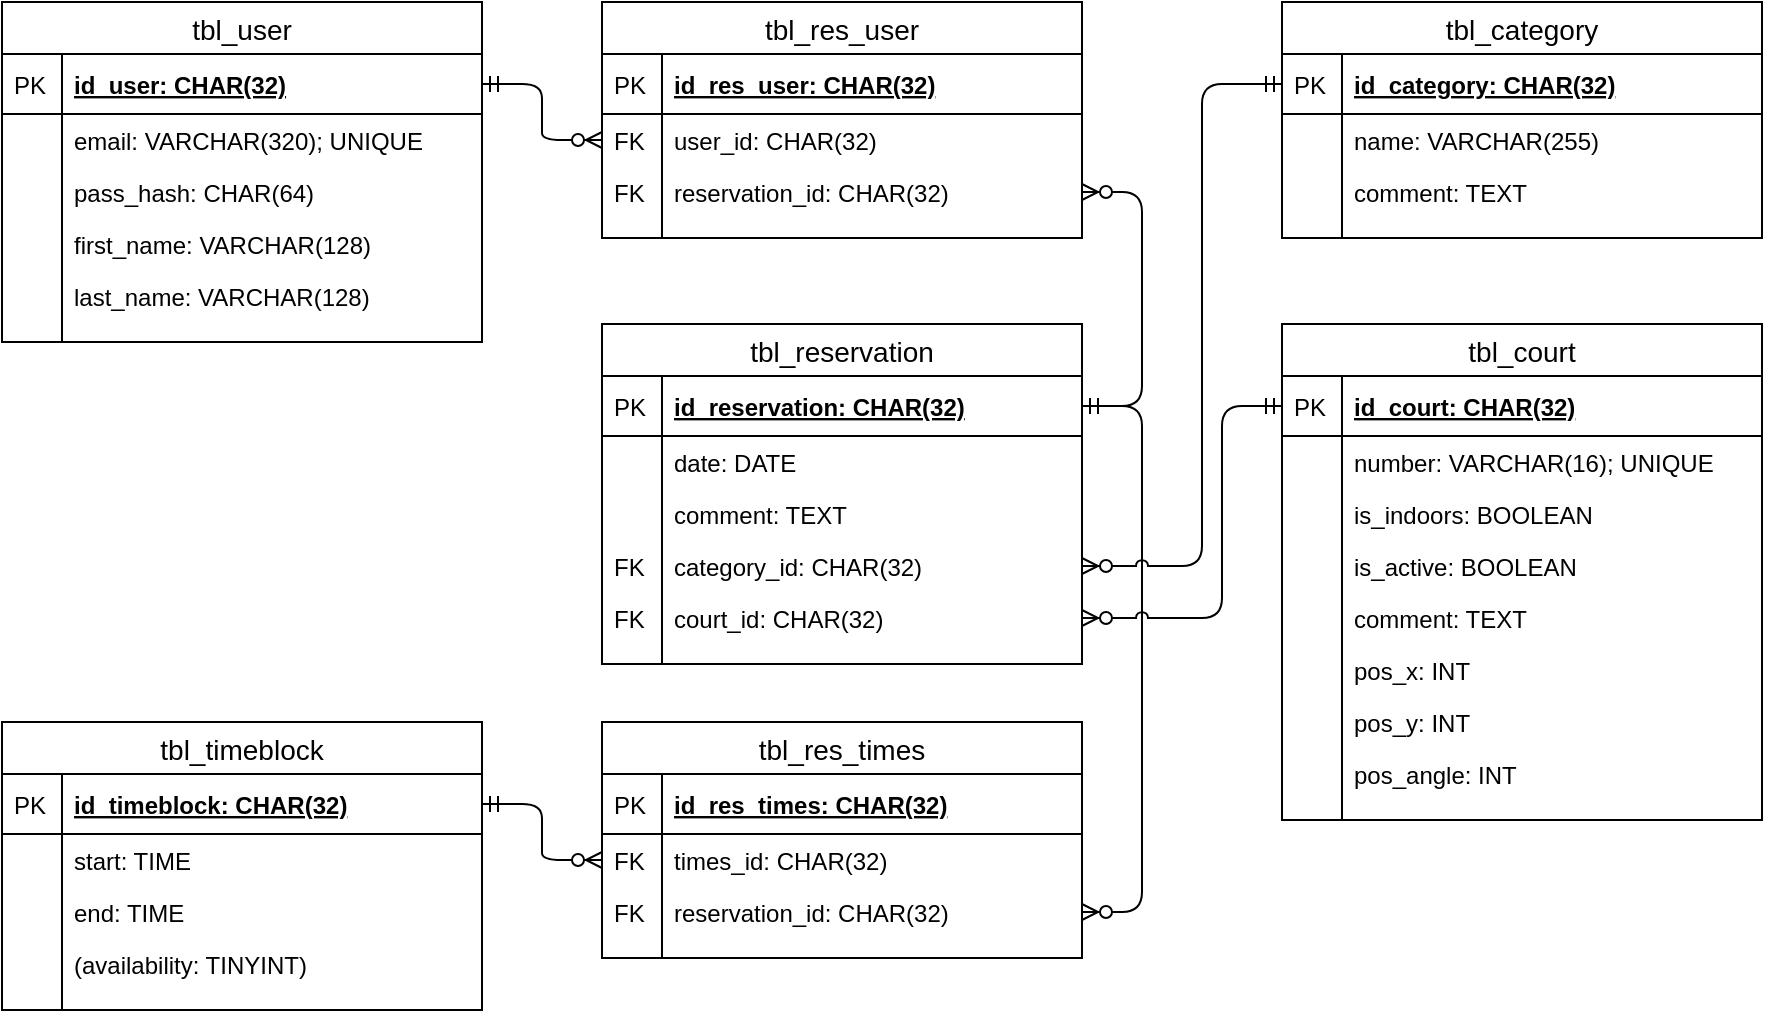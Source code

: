 <mxfile version="13.2.2" type="device"><diagram id="vYEyHIJATiUIeWNSYa6M" name="Page-1"><mxGraphModel dx="982" dy="563" grid="1" gridSize="10" guides="1" tooltips="1" connect="1" arrows="1" fold="1" page="1" pageScale="1" pageWidth="827" pageHeight="1169" math="0" shadow="0"><root><mxCell id="0"/><mxCell id="1" parent="0"/><mxCell id="fgQhFH9zRpJpsOH84eM2-1" value="tbl_user" style="swimlane;fontStyle=0;childLayout=stackLayout;horizontal=1;startSize=26;horizontalStack=0;resizeParent=1;resizeParentMax=0;resizeLast=0;collapsible=1;marginBottom=0;align=center;fontSize=14;" parent="1" vertex="1"><mxGeometry x="40" y="40" width="240" height="170" as="geometry"/></mxCell><mxCell id="fgQhFH9zRpJpsOH84eM2-2" value="id_user: CHAR(32)" style="shape=partialRectangle;top=0;left=0;right=0;bottom=1;align=left;verticalAlign=middle;fillColor=none;spacingLeft=34;spacingRight=4;overflow=hidden;rotatable=0;points=[[0,0.5],[1,0.5]];portConstraint=eastwest;dropTarget=0;fontStyle=5;fontSize=12;" parent="fgQhFH9zRpJpsOH84eM2-1" vertex="1"><mxGeometry y="26" width="240" height="30" as="geometry"/></mxCell><mxCell id="fgQhFH9zRpJpsOH84eM2-3" value="PK" style="shape=partialRectangle;top=0;left=0;bottom=0;fillColor=none;align=left;verticalAlign=middle;spacingLeft=4;spacingRight=4;overflow=hidden;rotatable=0;points=[];portConstraint=eastwest;part=1;fontSize=12;" parent="fgQhFH9zRpJpsOH84eM2-2" vertex="1" connectable="0"><mxGeometry width="30" height="30" as="geometry"/></mxCell><mxCell id="fgQhFH9zRpJpsOH84eM2-4" value="email: VARCHAR(320); UNIQUE" style="shape=partialRectangle;top=0;left=0;right=0;bottom=0;align=left;verticalAlign=top;fillColor=none;spacingLeft=34;spacingRight=4;overflow=hidden;rotatable=0;points=[[0,0.5],[1,0.5]];portConstraint=eastwest;dropTarget=0;fontSize=12;" parent="fgQhFH9zRpJpsOH84eM2-1" vertex="1"><mxGeometry y="56" width="240" height="26" as="geometry"/></mxCell><mxCell id="fgQhFH9zRpJpsOH84eM2-5" value="" style="shape=partialRectangle;top=0;left=0;bottom=0;fillColor=none;align=left;verticalAlign=top;spacingLeft=4;spacingRight=4;overflow=hidden;rotatable=0;points=[];portConstraint=eastwest;part=1;fontSize=12;" parent="fgQhFH9zRpJpsOH84eM2-4" vertex="1" connectable="0"><mxGeometry width="30" height="26" as="geometry"/></mxCell><mxCell id="fgQhFH9zRpJpsOH84eM2-12" value="pass_hash: CHAR(64)" style="shape=partialRectangle;top=0;left=0;right=0;bottom=0;align=left;verticalAlign=top;fillColor=none;spacingLeft=34;spacingRight=4;overflow=hidden;rotatable=0;points=[[0,0.5],[1,0.5]];portConstraint=eastwest;dropTarget=0;fontSize=12;" parent="fgQhFH9zRpJpsOH84eM2-1" vertex="1"><mxGeometry y="82" width="240" height="26" as="geometry"/></mxCell><mxCell id="fgQhFH9zRpJpsOH84eM2-13" value="" style="shape=partialRectangle;top=0;left=0;bottom=0;fillColor=none;align=left;verticalAlign=top;spacingLeft=4;spacingRight=4;overflow=hidden;rotatable=0;points=[];portConstraint=eastwest;part=1;fontSize=12;" parent="fgQhFH9zRpJpsOH84eM2-12" vertex="1" connectable="0"><mxGeometry width="30" height="26" as="geometry"/></mxCell><mxCell id="fgQhFH9zRpJpsOH84eM2-6" value="first_name: VARCHAR(128)" style="shape=partialRectangle;top=0;left=0;right=0;bottom=0;align=left;verticalAlign=top;fillColor=none;spacingLeft=34;spacingRight=4;overflow=hidden;rotatable=0;points=[[0,0.5],[1,0.5]];portConstraint=eastwest;dropTarget=0;fontSize=12;" parent="fgQhFH9zRpJpsOH84eM2-1" vertex="1"><mxGeometry y="108" width="240" height="26" as="geometry"/></mxCell><mxCell id="fgQhFH9zRpJpsOH84eM2-7" value="" style="shape=partialRectangle;top=0;left=0;bottom=0;fillColor=none;align=left;verticalAlign=top;spacingLeft=4;spacingRight=4;overflow=hidden;rotatable=0;points=[];portConstraint=eastwest;part=1;fontSize=12;" parent="fgQhFH9zRpJpsOH84eM2-6" vertex="1" connectable="0"><mxGeometry width="30" height="26" as="geometry"/></mxCell><mxCell id="fgQhFH9zRpJpsOH84eM2-8" value="last_name: VARCHAR(128)" style="shape=partialRectangle;top=0;left=0;right=0;bottom=0;align=left;verticalAlign=top;fillColor=none;spacingLeft=34;spacingRight=4;overflow=hidden;rotatable=0;points=[[0,0.5],[1,0.5]];portConstraint=eastwest;dropTarget=0;fontSize=12;" parent="fgQhFH9zRpJpsOH84eM2-1" vertex="1"><mxGeometry y="134" width="240" height="26" as="geometry"/></mxCell><mxCell id="fgQhFH9zRpJpsOH84eM2-9" value="" style="shape=partialRectangle;top=0;left=0;bottom=0;fillColor=none;align=left;verticalAlign=top;spacingLeft=4;spacingRight=4;overflow=hidden;rotatable=0;points=[];portConstraint=eastwest;part=1;fontSize=12;" parent="fgQhFH9zRpJpsOH84eM2-8" vertex="1" connectable="0"><mxGeometry width="30" height="26" as="geometry"/></mxCell><mxCell id="fgQhFH9zRpJpsOH84eM2-10" value="" style="shape=partialRectangle;top=0;left=0;right=0;bottom=0;align=left;verticalAlign=top;fillColor=none;spacingLeft=34;spacingRight=4;overflow=hidden;rotatable=0;points=[[0,0.5],[1,0.5]];portConstraint=eastwest;dropTarget=0;fontSize=12;" parent="fgQhFH9zRpJpsOH84eM2-1" vertex="1"><mxGeometry y="160" width="240" height="10" as="geometry"/></mxCell><mxCell id="fgQhFH9zRpJpsOH84eM2-11" value="" style="shape=partialRectangle;top=0;left=0;bottom=0;fillColor=none;align=left;verticalAlign=top;spacingLeft=4;spacingRight=4;overflow=hidden;rotatable=0;points=[];portConstraint=eastwest;part=1;fontSize=12;" parent="fgQhFH9zRpJpsOH84eM2-10" vertex="1" connectable="0"><mxGeometry width="30" height="10" as="geometry"/></mxCell><mxCell id="fgQhFH9zRpJpsOH84eM2-14" value="tbl_court" style="swimlane;fontStyle=0;childLayout=stackLayout;horizontal=1;startSize=26;horizontalStack=0;resizeParent=1;resizeParentMax=0;resizeLast=0;collapsible=1;marginBottom=0;align=center;fontSize=14;" parent="1" vertex="1"><mxGeometry x="680" y="201" width="240" height="248" as="geometry"/></mxCell><mxCell id="fgQhFH9zRpJpsOH84eM2-15" value="id_court: CHAR(32)" style="shape=partialRectangle;top=0;left=0;right=0;bottom=1;align=left;verticalAlign=middle;fillColor=none;spacingLeft=34;spacingRight=4;overflow=hidden;rotatable=0;points=[[0,0.5],[1,0.5]];portConstraint=eastwest;dropTarget=0;fontStyle=5;fontSize=12;" parent="fgQhFH9zRpJpsOH84eM2-14" vertex="1"><mxGeometry y="26" width="240" height="30" as="geometry"/></mxCell><mxCell id="fgQhFH9zRpJpsOH84eM2-16" value="PK" style="shape=partialRectangle;top=0;left=0;bottom=0;fillColor=none;align=left;verticalAlign=middle;spacingLeft=4;spacingRight=4;overflow=hidden;rotatable=0;points=[];portConstraint=eastwest;part=1;fontSize=12;" parent="fgQhFH9zRpJpsOH84eM2-15" vertex="1" connectable="0"><mxGeometry width="30" height="30" as="geometry"/></mxCell><mxCell id="fgQhFH9zRpJpsOH84eM2-17" value="number: VARCHAR(16); UNIQUE" style="shape=partialRectangle;top=0;left=0;right=0;bottom=0;align=left;verticalAlign=top;fillColor=none;spacingLeft=34;spacingRight=4;overflow=hidden;rotatable=0;points=[[0,0.5],[1,0.5]];portConstraint=eastwest;dropTarget=0;fontSize=12;" parent="fgQhFH9zRpJpsOH84eM2-14" vertex="1"><mxGeometry y="56" width="240" height="26" as="geometry"/></mxCell><mxCell id="fgQhFH9zRpJpsOH84eM2-18" value="" style="shape=partialRectangle;top=0;left=0;bottom=0;fillColor=none;align=left;verticalAlign=top;spacingLeft=4;spacingRight=4;overflow=hidden;rotatable=0;points=[];portConstraint=eastwest;part=1;fontSize=12;" parent="fgQhFH9zRpJpsOH84eM2-17" vertex="1" connectable="0"><mxGeometry width="30" height="26" as="geometry"/></mxCell><mxCell id="fgQhFH9zRpJpsOH84eM2-21" value="is_indoors: BOOLEAN" style="shape=partialRectangle;top=0;left=0;right=0;bottom=0;align=left;verticalAlign=top;fillColor=none;spacingLeft=34;spacingRight=4;overflow=hidden;rotatable=0;points=[[0,0.5],[1,0.5]];portConstraint=eastwest;dropTarget=0;fontSize=12;" parent="fgQhFH9zRpJpsOH84eM2-14" vertex="1"><mxGeometry y="82" width="240" height="26" as="geometry"/></mxCell><mxCell id="fgQhFH9zRpJpsOH84eM2-22" value="" style="shape=partialRectangle;top=0;left=0;bottom=0;fillColor=none;align=left;verticalAlign=top;spacingLeft=4;spacingRight=4;overflow=hidden;rotatable=0;points=[];portConstraint=eastwest;part=1;fontSize=12;" parent="fgQhFH9zRpJpsOH84eM2-21" vertex="1" connectable="0"><mxGeometry width="30" height="26" as="geometry"/></mxCell><mxCell id="fgQhFH9zRpJpsOH84eM2-23" value="is_active: BOOLEAN" style="shape=partialRectangle;top=0;left=0;right=0;bottom=0;align=left;verticalAlign=top;fillColor=none;spacingLeft=34;spacingRight=4;overflow=hidden;rotatable=0;points=[[0,0.5],[1,0.5]];portConstraint=eastwest;dropTarget=0;fontSize=12;" parent="fgQhFH9zRpJpsOH84eM2-14" vertex="1"><mxGeometry y="108" width="240" height="26" as="geometry"/></mxCell><mxCell id="fgQhFH9zRpJpsOH84eM2-24" value="" style="shape=partialRectangle;top=0;left=0;bottom=0;fillColor=none;align=left;verticalAlign=top;spacingLeft=4;spacingRight=4;overflow=hidden;rotatable=0;points=[];portConstraint=eastwest;part=1;fontSize=12;" parent="fgQhFH9zRpJpsOH84eM2-23" vertex="1" connectable="0"><mxGeometry width="30" height="26" as="geometry"/></mxCell><mxCell id="fgQhFH9zRpJpsOH84eM2-19" value="comment: TEXT" style="shape=partialRectangle;top=0;left=0;right=0;bottom=0;align=left;verticalAlign=top;fillColor=none;spacingLeft=34;spacingRight=4;overflow=hidden;rotatable=0;points=[[0,0.5],[1,0.5]];portConstraint=eastwest;dropTarget=0;fontSize=12;" parent="fgQhFH9zRpJpsOH84eM2-14" vertex="1"><mxGeometry y="134" width="240" height="26" as="geometry"/></mxCell><mxCell id="fgQhFH9zRpJpsOH84eM2-20" value="" style="shape=partialRectangle;top=0;left=0;bottom=0;fillColor=none;align=left;verticalAlign=top;spacingLeft=4;spacingRight=4;overflow=hidden;rotatable=0;points=[];portConstraint=eastwest;part=1;fontSize=12;" parent="fgQhFH9zRpJpsOH84eM2-19" vertex="1" connectable="0"><mxGeometry width="30" height="26" as="geometry"/></mxCell><mxCell id="fgQhFH9zRpJpsOH84eM2-27" value="pos_x: INT" style="shape=partialRectangle;top=0;left=0;right=0;bottom=0;align=left;verticalAlign=top;fillColor=none;spacingLeft=34;spacingRight=4;overflow=hidden;rotatable=0;points=[[0,0.5],[1,0.5]];portConstraint=eastwest;dropTarget=0;fontSize=12;" parent="fgQhFH9zRpJpsOH84eM2-14" vertex="1"><mxGeometry y="160" width="240" height="26" as="geometry"/></mxCell><mxCell id="fgQhFH9zRpJpsOH84eM2-28" value="" style="shape=partialRectangle;top=0;left=0;bottom=0;fillColor=none;align=left;verticalAlign=top;spacingLeft=4;spacingRight=4;overflow=hidden;rotatable=0;points=[];portConstraint=eastwest;part=1;fontSize=12;" parent="fgQhFH9zRpJpsOH84eM2-27" vertex="1" connectable="0"><mxGeometry width="30" height="26" as="geometry"/></mxCell><mxCell id="fgQhFH9zRpJpsOH84eM2-29" value="pos_y: INT" style="shape=partialRectangle;top=0;left=0;right=0;bottom=0;align=left;verticalAlign=top;fillColor=none;spacingLeft=34;spacingRight=4;overflow=hidden;rotatable=0;points=[[0,0.5],[1,0.5]];portConstraint=eastwest;dropTarget=0;fontSize=12;" parent="fgQhFH9zRpJpsOH84eM2-14" vertex="1"><mxGeometry y="186" width="240" height="26" as="geometry"/></mxCell><mxCell id="fgQhFH9zRpJpsOH84eM2-30" value="" style="shape=partialRectangle;top=0;left=0;bottom=0;fillColor=none;align=left;verticalAlign=top;spacingLeft=4;spacingRight=4;overflow=hidden;rotatable=0;points=[];portConstraint=eastwest;part=1;fontSize=12;" parent="fgQhFH9zRpJpsOH84eM2-29" vertex="1" connectable="0"><mxGeometry width="30" height="26" as="geometry"/></mxCell><mxCell id="fgQhFH9zRpJpsOH84eM2-31" value="pos_angle: INT" style="shape=partialRectangle;top=0;left=0;right=0;bottom=0;align=left;verticalAlign=top;fillColor=none;spacingLeft=34;spacingRight=4;overflow=hidden;rotatable=0;points=[[0,0.5],[1,0.5]];portConstraint=eastwest;dropTarget=0;fontSize=12;" parent="fgQhFH9zRpJpsOH84eM2-14" vertex="1"><mxGeometry y="212" width="240" height="26" as="geometry"/></mxCell><mxCell id="fgQhFH9zRpJpsOH84eM2-32" value="" style="shape=partialRectangle;top=0;left=0;bottom=0;fillColor=none;align=left;verticalAlign=top;spacingLeft=4;spacingRight=4;overflow=hidden;rotatable=0;points=[];portConstraint=eastwest;part=1;fontSize=12;" parent="fgQhFH9zRpJpsOH84eM2-31" vertex="1" connectable="0"><mxGeometry width="30" height="26" as="geometry"/></mxCell><mxCell id="fgQhFH9zRpJpsOH84eM2-25" value="" style="shape=partialRectangle;top=0;left=0;right=0;bottom=0;align=left;verticalAlign=top;fillColor=none;spacingLeft=34;spacingRight=4;overflow=hidden;rotatable=0;points=[[0,0.5],[1,0.5]];portConstraint=eastwest;dropTarget=0;fontSize=12;" parent="fgQhFH9zRpJpsOH84eM2-14" vertex="1"><mxGeometry y="238" width="240" height="10" as="geometry"/></mxCell><mxCell id="fgQhFH9zRpJpsOH84eM2-26" value="" style="shape=partialRectangle;top=0;left=0;bottom=0;fillColor=none;align=left;verticalAlign=top;spacingLeft=4;spacingRight=4;overflow=hidden;rotatable=0;points=[];portConstraint=eastwest;part=1;fontSize=12;" parent="fgQhFH9zRpJpsOH84eM2-25" vertex="1" connectable="0"><mxGeometry width="30" height="10" as="geometry"/></mxCell><mxCell id="fgQhFH9zRpJpsOH84eM2-66" value="tbl_category" style="swimlane;fontStyle=0;childLayout=stackLayout;horizontal=1;startSize=26;horizontalStack=0;resizeParent=1;resizeParentMax=0;resizeLast=0;collapsible=1;marginBottom=0;align=center;fontSize=14;" parent="1" vertex="1"><mxGeometry x="680" y="40" width="240" height="118" as="geometry"/></mxCell><mxCell id="fgQhFH9zRpJpsOH84eM2-67" value="id_category: CHAR(32)" style="shape=partialRectangle;top=0;left=0;right=0;bottom=1;align=left;verticalAlign=middle;fillColor=none;spacingLeft=34;spacingRight=4;overflow=hidden;rotatable=0;points=[[0,0.5],[1,0.5]];portConstraint=eastwest;dropTarget=0;fontStyle=5;fontSize=12;" parent="fgQhFH9zRpJpsOH84eM2-66" vertex="1"><mxGeometry y="26" width="240" height="30" as="geometry"/></mxCell><mxCell id="fgQhFH9zRpJpsOH84eM2-68" value="PK" style="shape=partialRectangle;top=0;left=0;bottom=0;fillColor=none;align=left;verticalAlign=middle;spacingLeft=4;spacingRight=4;overflow=hidden;rotatable=0;points=[];portConstraint=eastwest;part=1;fontSize=12;" parent="fgQhFH9zRpJpsOH84eM2-67" vertex="1" connectable="0"><mxGeometry width="30" height="30" as="geometry"/></mxCell><mxCell id="fgQhFH9zRpJpsOH84eM2-69" value="name: VARCHAR(255)" style="shape=partialRectangle;top=0;left=0;right=0;bottom=0;align=left;verticalAlign=top;fillColor=none;spacingLeft=34;spacingRight=4;overflow=hidden;rotatable=0;points=[[0,0.5],[1,0.5]];portConstraint=eastwest;dropTarget=0;fontSize=12;" parent="fgQhFH9zRpJpsOH84eM2-66" vertex="1"><mxGeometry y="56" width="240" height="26" as="geometry"/></mxCell><mxCell id="fgQhFH9zRpJpsOH84eM2-70" value="" style="shape=partialRectangle;top=0;left=0;bottom=0;fillColor=none;align=left;verticalAlign=top;spacingLeft=4;spacingRight=4;overflow=hidden;rotatable=0;points=[];portConstraint=eastwest;part=1;fontSize=12;" parent="fgQhFH9zRpJpsOH84eM2-69" vertex="1" connectable="0"><mxGeometry width="30" height="26" as="geometry"/></mxCell><mxCell id="fgQhFH9zRpJpsOH84eM2-71" value="comment: TEXT" style="shape=partialRectangle;top=0;left=0;right=0;bottom=0;align=left;verticalAlign=top;fillColor=none;spacingLeft=34;spacingRight=4;overflow=hidden;rotatable=0;points=[[0,0.5],[1,0.5]];portConstraint=eastwest;dropTarget=0;fontSize=12;" parent="fgQhFH9zRpJpsOH84eM2-66" vertex="1"><mxGeometry y="82" width="240" height="26" as="geometry"/></mxCell><mxCell id="fgQhFH9zRpJpsOH84eM2-72" value="" style="shape=partialRectangle;top=0;left=0;bottom=0;fillColor=none;align=left;verticalAlign=top;spacingLeft=4;spacingRight=4;overflow=hidden;rotatable=0;points=[];portConstraint=eastwest;part=1;fontSize=12;" parent="fgQhFH9zRpJpsOH84eM2-71" vertex="1" connectable="0"><mxGeometry width="30" height="26" as="geometry"/></mxCell><mxCell id="fgQhFH9zRpJpsOH84eM2-83" value="" style="shape=partialRectangle;top=0;left=0;right=0;bottom=0;align=left;verticalAlign=top;fillColor=none;spacingLeft=34;spacingRight=4;overflow=hidden;rotatable=0;points=[[0,0.5],[1,0.5]];portConstraint=eastwest;dropTarget=0;fontSize=12;" parent="fgQhFH9zRpJpsOH84eM2-66" vertex="1"><mxGeometry y="108" width="240" height="10" as="geometry"/></mxCell><mxCell id="fgQhFH9zRpJpsOH84eM2-84" value="" style="shape=partialRectangle;top=0;left=0;bottom=0;fillColor=none;align=left;verticalAlign=top;spacingLeft=4;spacingRight=4;overflow=hidden;rotatable=0;points=[];portConstraint=eastwest;part=1;fontSize=12;" parent="fgQhFH9zRpJpsOH84eM2-83" vertex="1" connectable="0"><mxGeometry width="30" height="10" as="geometry"/></mxCell><mxCell id="fgQhFH9zRpJpsOH84eM2-105" value="" style="edgeStyle=entityRelationEdgeStyle;fontSize=12;html=1;endArrow=ERzeroToMany;startArrow=ERmandOne;" parent="1" source="fgQhFH9zRpJpsOH84eM2-2" target="fgQhFH9zRpJpsOH84eM2-56" edge="1"><mxGeometry width="100" height="100" relative="1" as="geometry"><mxPoint x="350" y="140" as="sourcePoint"/><mxPoint x="450" y="40" as="targetPoint"/></mxGeometry></mxCell><mxCell id="fgQhFH9zRpJpsOH84eM2-115" value="" style="edgeStyle=entityRelationEdgeStyle;fontSize=12;html=1;endArrow=ERzeroToMany;startArrow=ERmandOne;" parent="1" source="fgQhFH9zRpJpsOH84eM2-86" target="fgQhFH9zRpJpsOH84eM2-109" edge="1"><mxGeometry width="100" height="100" relative="1" as="geometry"><mxPoint x="320" y="585" as="sourcePoint"/><mxPoint x="420" y="485" as="targetPoint"/></mxGeometry></mxCell><mxCell id="fgQhFH9zRpJpsOH84eM2-116" value="" style="edgeStyle=entityRelationEdgeStyle;fontSize=12;html=1;endArrow=ERzeroToMany;startArrow=ERmandOne;" parent="1" source="fgQhFH9zRpJpsOH84eM2-35" target="fgQhFH9zRpJpsOH84eM2-111" edge="1"><mxGeometry width="100" height="100" relative="1" as="geometry"><mxPoint x="290" y="611" as="sourcePoint"/><mxPoint x="290" y="479" as="targetPoint"/></mxGeometry></mxCell><mxCell id="fgQhFH9zRpJpsOH84eM2-117" value="" style="edgeStyle=entityRelationEdgeStyle;fontSize=12;html=1;endArrow=ERzeroToMany;startArrow=ERmandOne;" parent="1" source="fgQhFH9zRpJpsOH84eM2-35" target="fgQhFH9zRpJpsOH84eM2-102" edge="1"><mxGeometry width="100" height="100" relative="1" as="geometry"><mxPoint x="300" y="621" as="sourcePoint"/><mxPoint x="300" y="489" as="targetPoint"/></mxGeometry></mxCell><mxCell id="fgQhFH9zRpJpsOH84eM2-85" value="tbl_timeblock" style="swimlane;fontStyle=0;childLayout=stackLayout;horizontal=1;startSize=26;horizontalStack=0;resizeParent=1;resizeParentMax=0;resizeLast=0;collapsible=1;marginBottom=0;align=center;fontSize=14;" parent="1" vertex="1"><mxGeometry x="40" y="400" width="240" height="144" as="geometry"/></mxCell><mxCell id="fgQhFH9zRpJpsOH84eM2-86" value="id_timeblock: CHAR(32)" style="shape=partialRectangle;top=0;left=0;right=0;bottom=1;align=left;verticalAlign=middle;fillColor=none;spacingLeft=34;spacingRight=4;overflow=hidden;rotatable=0;points=[[0,0.5],[1,0.5]];portConstraint=eastwest;dropTarget=0;fontStyle=5;fontSize=12;" parent="fgQhFH9zRpJpsOH84eM2-85" vertex="1"><mxGeometry y="26" width="240" height="30" as="geometry"/></mxCell><mxCell id="fgQhFH9zRpJpsOH84eM2-87" value="PK" style="shape=partialRectangle;top=0;left=0;bottom=0;fillColor=none;align=left;verticalAlign=middle;spacingLeft=4;spacingRight=4;overflow=hidden;rotatable=0;points=[];portConstraint=eastwest;part=1;fontSize=12;" parent="fgQhFH9zRpJpsOH84eM2-86" vertex="1" connectable="0"><mxGeometry width="30" height="30" as="geometry"/></mxCell><mxCell id="fgQhFH9zRpJpsOH84eM2-88" value="start: TIME" style="shape=partialRectangle;top=0;left=0;right=0;bottom=0;align=left;verticalAlign=top;fillColor=none;spacingLeft=34;spacingRight=4;overflow=hidden;rotatable=0;points=[[0,0.5],[1,0.5]];portConstraint=eastwest;dropTarget=0;fontSize=12;" parent="fgQhFH9zRpJpsOH84eM2-85" vertex="1"><mxGeometry y="56" width="240" height="26" as="geometry"/></mxCell><mxCell id="fgQhFH9zRpJpsOH84eM2-89" value="" style="shape=partialRectangle;top=0;left=0;bottom=0;fillColor=none;align=left;verticalAlign=top;spacingLeft=4;spacingRight=4;overflow=hidden;rotatable=0;points=[];portConstraint=eastwest;part=1;fontSize=12;" parent="fgQhFH9zRpJpsOH84eM2-88" vertex="1" connectable="0"><mxGeometry width="30" height="26" as="geometry"/></mxCell><mxCell id="fgQhFH9zRpJpsOH84eM2-90" value="end: TIME" style="shape=partialRectangle;top=0;left=0;right=0;bottom=0;align=left;verticalAlign=top;fillColor=none;spacingLeft=34;spacingRight=4;overflow=hidden;rotatable=0;points=[[0,0.5],[1,0.5]];portConstraint=eastwest;dropTarget=0;fontSize=12;" parent="fgQhFH9zRpJpsOH84eM2-85" vertex="1"><mxGeometry y="82" width="240" height="26" as="geometry"/></mxCell><mxCell id="fgQhFH9zRpJpsOH84eM2-91" value="" style="shape=partialRectangle;top=0;left=0;bottom=0;fillColor=none;align=left;verticalAlign=top;spacingLeft=4;spacingRight=4;overflow=hidden;rotatable=0;points=[];portConstraint=eastwest;part=1;fontSize=12;" parent="fgQhFH9zRpJpsOH84eM2-90" vertex="1" connectable="0"><mxGeometry width="30" height="26" as="geometry"/></mxCell><mxCell id="fgQhFH9zRpJpsOH84eM2-94" value="(availability: TINYINT)" style="shape=partialRectangle;top=0;left=0;right=0;bottom=0;align=left;verticalAlign=top;fillColor=none;spacingLeft=34;spacingRight=4;overflow=hidden;rotatable=0;points=[[0,0.5],[1,0.5]];portConstraint=eastwest;dropTarget=0;fontSize=12;" parent="fgQhFH9zRpJpsOH84eM2-85" vertex="1"><mxGeometry y="108" width="240" height="26" as="geometry"/></mxCell><mxCell id="fgQhFH9zRpJpsOH84eM2-95" value="" style="shape=partialRectangle;top=0;left=0;bottom=0;fillColor=none;align=left;verticalAlign=top;spacingLeft=4;spacingRight=4;overflow=hidden;rotatable=0;points=[];portConstraint=eastwest;part=1;fontSize=12;" parent="fgQhFH9zRpJpsOH84eM2-94" vertex="1" connectable="0"><mxGeometry width="30" height="26" as="geometry"/></mxCell><mxCell id="fgQhFH9zRpJpsOH84eM2-92" value="" style="shape=partialRectangle;top=0;left=0;right=0;bottom=0;align=left;verticalAlign=top;fillColor=none;spacingLeft=34;spacingRight=4;overflow=hidden;rotatable=0;points=[[0,0.5],[1,0.5]];portConstraint=eastwest;dropTarget=0;fontSize=12;" parent="fgQhFH9zRpJpsOH84eM2-85" vertex="1"><mxGeometry y="134" width="240" height="10" as="geometry"/></mxCell><mxCell id="fgQhFH9zRpJpsOH84eM2-93" value="" style="shape=partialRectangle;top=0;left=0;bottom=0;fillColor=none;align=left;verticalAlign=top;spacingLeft=4;spacingRight=4;overflow=hidden;rotatable=0;points=[];portConstraint=eastwest;part=1;fontSize=12;" parent="fgQhFH9zRpJpsOH84eM2-92" vertex="1" connectable="0"><mxGeometry width="30" height="10" as="geometry"/></mxCell><mxCell id="fgQhFH9zRpJpsOH84eM2-106" value="tbl_res_times" style="swimlane;fontStyle=0;childLayout=stackLayout;horizontal=1;startSize=26;horizontalStack=0;resizeParent=1;resizeParentMax=0;resizeLast=0;collapsible=1;marginBottom=0;align=center;fontSize=14;" parent="1" vertex="1"><mxGeometry x="340" y="400" width="240" height="118" as="geometry"/></mxCell><mxCell id="fgQhFH9zRpJpsOH84eM2-107" value="id_res_times: CHAR(32)" style="shape=partialRectangle;top=0;left=0;right=0;bottom=1;align=left;verticalAlign=middle;fillColor=none;spacingLeft=34;spacingRight=4;overflow=hidden;rotatable=0;points=[[0,0.5],[1,0.5]];portConstraint=eastwest;dropTarget=0;fontStyle=5;fontSize=12;" parent="fgQhFH9zRpJpsOH84eM2-106" vertex="1"><mxGeometry y="26" width="240" height="30" as="geometry"/></mxCell><mxCell id="fgQhFH9zRpJpsOH84eM2-108" value="PK" style="shape=partialRectangle;top=0;left=0;bottom=0;fillColor=none;align=left;verticalAlign=middle;spacingLeft=4;spacingRight=4;overflow=hidden;rotatable=0;points=[];portConstraint=eastwest;part=1;fontSize=12;" parent="fgQhFH9zRpJpsOH84eM2-107" vertex="1" connectable="0"><mxGeometry width="30" height="30" as="geometry"/></mxCell><mxCell id="fgQhFH9zRpJpsOH84eM2-109" value="times_id: CHAR(32)" style="shape=partialRectangle;top=0;left=0;right=0;bottom=0;align=left;verticalAlign=top;fillColor=none;spacingLeft=34;spacingRight=4;overflow=hidden;rotatable=0;points=[[0,0.5],[1,0.5]];portConstraint=eastwest;dropTarget=0;fontSize=12;" parent="fgQhFH9zRpJpsOH84eM2-106" vertex="1"><mxGeometry y="56" width="240" height="26" as="geometry"/></mxCell><mxCell id="fgQhFH9zRpJpsOH84eM2-110" value="FK" style="shape=partialRectangle;top=0;left=0;bottom=0;fillColor=none;align=left;verticalAlign=top;spacingLeft=4;spacingRight=4;overflow=hidden;rotatable=0;points=[];portConstraint=eastwest;part=1;fontSize=12;" parent="fgQhFH9zRpJpsOH84eM2-109" vertex="1" connectable="0"><mxGeometry width="30" height="26" as="geometry"/></mxCell><mxCell id="fgQhFH9zRpJpsOH84eM2-111" value="reservation_id: CHAR(32)" style="shape=partialRectangle;top=0;left=0;right=0;bottom=0;align=left;verticalAlign=top;fillColor=none;spacingLeft=34;spacingRight=4;overflow=hidden;rotatable=0;points=[[0,0.5],[1,0.5]];portConstraint=eastwest;dropTarget=0;fontSize=12;" parent="fgQhFH9zRpJpsOH84eM2-106" vertex="1"><mxGeometry y="82" width="240" height="26" as="geometry"/></mxCell><mxCell id="fgQhFH9zRpJpsOH84eM2-112" value="FK" style="shape=partialRectangle;top=0;left=0;bottom=0;fillColor=none;align=left;verticalAlign=top;spacingLeft=4;spacingRight=4;overflow=hidden;rotatable=0;points=[];portConstraint=eastwest;part=1;fontSize=12;" parent="fgQhFH9zRpJpsOH84eM2-111" vertex="1" connectable="0"><mxGeometry width="30" height="26" as="geometry"/></mxCell><mxCell id="fgQhFH9zRpJpsOH84eM2-113" value="" style="shape=partialRectangle;top=0;left=0;right=0;bottom=0;align=left;verticalAlign=top;fillColor=none;spacingLeft=34;spacingRight=4;overflow=hidden;rotatable=0;points=[[0,0.5],[1,0.5]];portConstraint=eastwest;dropTarget=0;fontSize=12;" parent="fgQhFH9zRpJpsOH84eM2-106" vertex="1"><mxGeometry y="108" width="240" height="10" as="geometry"/></mxCell><mxCell id="fgQhFH9zRpJpsOH84eM2-114" value="" style="shape=partialRectangle;top=0;left=0;bottom=0;fillColor=none;align=left;verticalAlign=top;spacingLeft=4;spacingRight=4;overflow=hidden;rotatable=0;points=[];portConstraint=eastwest;part=1;fontSize=12;" parent="fgQhFH9zRpJpsOH84eM2-113" vertex="1" connectable="0"><mxGeometry width="30" height="10" as="geometry"/></mxCell><mxCell id="fgQhFH9zRpJpsOH84eM2-34" value="tbl_reservation" style="swimlane;fontStyle=0;childLayout=stackLayout;horizontal=1;startSize=26;horizontalStack=0;resizeParent=1;resizeParentMax=0;resizeLast=0;collapsible=1;marginBottom=0;align=center;fontSize=14;" parent="1" vertex="1"><mxGeometry x="340" y="201" width="240" height="170" as="geometry"/></mxCell><mxCell id="fgQhFH9zRpJpsOH84eM2-35" value="id_reservation: CHAR(32)" style="shape=partialRectangle;top=0;left=0;right=0;bottom=1;align=left;verticalAlign=middle;fillColor=none;spacingLeft=34;spacingRight=4;overflow=hidden;rotatable=0;points=[[0,0.5],[1,0.5]];portConstraint=eastwest;dropTarget=0;fontStyle=5;fontSize=12;" parent="fgQhFH9zRpJpsOH84eM2-34" vertex="1"><mxGeometry y="26" width="240" height="30" as="geometry"/></mxCell><mxCell id="fgQhFH9zRpJpsOH84eM2-36" value="PK" style="shape=partialRectangle;top=0;left=0;bottom=0;fillColor=none;align=left;verticalAlign=middle;spacingLeft=4;spacingRight=4;overflow=hidden;rotatable=0;points=[];portConstraint=eastwest;part=1;fontSize=12;" parent="fgQhFH9zRpJpsOH84eM2-35" vertex="1" connectable="0"><mxGeometry width="30" height="30" as="geometry"/></mxCell><mxCell id="fgQhFH9zRpJpsOH84eM2-37" value="date: DATE" style="shape=partialRectangle;top=0;left=0;right=0;bottom=0;align=left;verticalAlign=top;fillColor=none;spacingLeft=34;spacingRight=4;overflow=hidden;rotatable=0;points=[[0,0.5],[1,0.5]];portConstraint=eastwest;dropTarget=0;fontSize=12;" parent="fgQhFH9zRpJpsOH84eM2-34" vertex="1"><mxGeometry y="56" width="240" height="26" as="geometry"/></mxCell><mxCell id="fgQhFH9zRpJpsOH84eM2-38" value="" style="shape=partialRectangle;top=0;left=0;bottom=0;fillColor=none;align=left;verticalAlign=top;spacingLeft=4;spacingRight=4;overflow=hidden;rotatable=0;points=[];portConstraint=eastwest;part=1;fontSize=12;" parent="fgQhFH9zRpJpsOH84eM2-37" vertex="1" connectable="0"><mxGeometry width="30" height="26" as="geometry"/></mxCell><mxCell id="fgQhFH9zRpJpsOH84eM2-43" value="comment: TEXT" style="shape=partialRectangle;top=0;left=0;right=0;bottom=0;align=left;verticalAlign=top;fillColor=none;spacingLeft=34;spacingRight=4;overflow=hidden;rotatable=0;points=[[0,0.5],[1,0.5]];portConstraint=eastwest;dropTarget=0;fontSize=12;" parent="fgQhFH9zRpJpsOH84eM2-34" vertex="1"><mxGeometry y="82" width="240" height="26" as="geometry"/></mxCell><mxCell id="fgQhFH9zRpJpsOH84eM2-44" value="" style="shape=partialRectangle;top=0;left=0;bottom=0;fillColor=none;align=left;verticalAlign=top;spacingLeft=4;spacingRight=4;overflow=hidden;rotatable=0;points=[];portConstraint=eastwest;part=1;fontSize=12;" parent="fgQhFH9zRpJpsOH84eM2-43" vertex="1" connectable="0"><mxGeometry width="30" height="26" as="geometry"/></mxCell><mxCell id="fgQhFH9zRpJpsOH84eM2-98" value="category_id: CHAR(32)" style="shape=partialRectangle;top=0;left=0;right=0;bottom=0;align=left;verticalAlign=top;fillColor=none;spacingLeft=34;spacingRight=4;overflow=hidden;rotatable=0;points=[[0,0.5],[1,0.5]];portConstraint=eastwest;dropTarget=0;fontSize=12;" parent="fgQhFH9zRpJpsOH84eM2-34" vertex="1"><mxGeometry y="108" width="240" height="26" as="geometry"/></mxCell><mxCell id="fgQhFH9zRpJpsOH84eM2-99" value="FK" style="shape=partialRectangle;top=0;left=0;bottom=0;fillColor=none;align=left;verticalAlign=top;spacingLeft=4;spacingRight=4;overflow=hidden;rotatable=0;points=[];portConstraint=eastwest;part=1;fontSize=12;" parent="fgQhFH9zRpJpsOH84eM2-98" vertex="1" connectable="0"><mxGeometry width="30" height="26" as="geometry"/></mxCell><mxCell id="fgQhFH9zRpJpsOH84eM2-100" value="court_id: CHAR(32)" style="shape=partialRectangle;top=0;left=0;right=0;bottom=0;align=left;verticalAlign=top;fillColor=none;spacingLeft=34;spacingRight=4;overflow=hidden;rotatable=0;points=[[0,0.5],[1,0.5]];portConstraint=eastwest;dropTarget=0;fontSize=12;" parent="fgQhFH9zRpJpsOH84eM2-34" vertex="1"><mxGeometry y="134" width="240" height="26" as="geometry"/></mxCell><mxCell id="fgQhFH9zRpJpsOH84eM2-101" value="FK" style="shape=partialRectangle;top=0;left=0;bottom=0;fillColor=none;align=left;verticalAlign=top;spacingLeft=4;spacingRight=4;overflow=hidden;rotatable=0;points=[];portConstraint=eastwest;part=1;fontSize=12;" parent="fgQhFH9zRpJpsOH84eM2-100" vertex="1" connectable="0"><mxGeometry width="30" height="26" as="geometry"/></mxCell><mxCell id="fgQhFH9zRpJpsOH84eM2-51" value="" style="shape=partialRectangle;top=0;left=0;right=0;bottom=0;align=left;verticalAlign=top;fillColor=none;spacingLeft=34;spacingRight=4;overflow=hidden;rotatable=0;points=[[0,0.5],[1,0.5]];portConstraint=eastwest;dropTarget=0;fontSize=12;" parent="fgQhFH9zRpJpsOH84eM2-34" vertex="1"><mxGeometry y="160" width="240" height="10" as="geometry"/></mxCell><mxCell id="fgQhFH9zRpJpsOH84eM2-52" value="" style="shape=partialRectangle;top=0;left=0;bottom=0;fillColor=none;align=left;verticalAlign=top;spacingLeft=4;spacingRight=4;overflow=hidden;rotatable=0;points=[];portConstraint=eastwest;part=1;fontSize=12;" parent="fgQhFH9zRpJpsOH84eM2-51" vertex="1" connectable="0"><mxGeometry width="30" height="10" as="geometry"/></mxCell><mxCell id="fgQhFH9zRpJpsOH84eM2-53" value="tbl_res_user" style="swimlane;fontStyle=0;childLayout=stackLayout;horizontal=1;startSize=26;horizontalStack=0;resizeParent=1;resizeParentMax=0;resizeLast=0;collapsible=1;marginBottom=0;align=center;fontSize=14;" parent="1" vertex="1"><mxGeometry x="340" y="40" width="240" height="118" as="geometry"/></mxCell><mxCell id="fgQhFH9zRpJpsOH84eM2-54" value="id_res_user: CHAR(32)" style="shape=partialRectangle;top=0;left=0;right=0;bottom=1;align=left;verticalAlign=middle;fillColor=none;spacingLeft=34;spacingRight=4;overflow=hidden;rotatable=0;points=[[0,0.5],[1,0.5]];portConstraint=eastwest;dropTarget=0;fontStyle=5;fontSize=12;" parent="fgQhFH9zRpJpsOH84eM2-53" vertex="1"><mxGeometry y="26" width="240" height="30" as="geometry"/></mxCell><mxCell id="fgQhFH9zRpJpsOH84eM2-55" value="PK" style="shape=partialRectangle;top=0;left=0;bottom=0;fillColor=none;align=left;verticalAlign=middle;spacingLeft=4;spacingRight=4;overflow=hidden;rotatable=0;points=[];portConstraint=eastwest;part=1;fontSize=12;" parent="fgQhFH9zRpJpsOH84eM2-54" vertex="1" connectable="0"><mxGeometry width="30" height="30" as="geometry"/></mxCell><mxCell id="fgQhFH9zRpJpsOH84eM2-56" value="user_id: CHAR(32)" style="shape=partialRectangle;top=0;left=0;right=0;bottom=0;align=left;verticalAlign=top;fillColor=none;spacingLeft=34;spacingRight=4;overflow=hidden;rotatable=0;points=[[0,0.5],[1,0.5]];portConstraint=eastwest;dropTarget=0;fontSize=12;" parent="fgQhFH9zRpJpsOH84eM2-53" vertex="1"><mxGeometry y="56" width="240" height="26" as="geometry"/></mxCell><mxCell id="fgQhFH9zRpJpsOH84eM2-57" value="FK" style="shape=partialRectangle;top=0;left=0;bottom=0;fillColor=none;align=left;verticalAlign=top;spacingLeft=4;spacingRight=4;overflow=hidden;rotatable=0;points=[];portConstraint=eastwest;part=1;fontSize=12;" parent="fgQhFH9zRpJpsOH84eM2-56" vertex="1" connectable="0"><mxGeometry width="30" height="26" as="geometry"/></mxCell><mxCell id="fgQhFH9zRpJpsOH84eM2-102" value="reservation_id: CHAR(32)" style="shape=partialRectangle;top=0;left=0;right=0;bottom=0;align=left;verticalAlign=top;fillColor=none;spacingLeft=34;spacingRight=4;overflow=hidden;rotatable=0;points=[[0,0.5],[1,0.5]];portConstraint=eastwest;dropTarget=0;fontSize=12;" parent="fgQhFH9zRpJpsOH84eM2-53" vertex="1"><mxGeometry y="82" width="240" height="26" as="geometry"/></mxCell><mxCell id="fgQhFH9zRpJpsOH84eM2-103" value="FK" style="shape=partialRectangle;top=0;left=0;bottom=0;fillColor=none;align=left;verticalAlign=top;spacingLeft=4;spacingRight=4;overflow=hidden;rotatable=0;points=[];portConstraint=eastwest;part=1;fontSize=12;" parent="fgQhFH9zRpJpsOH84eM2-102" vertex="1" connectable="0"><mxGeometry width="30" height="26" as="geometry"/></mxCell><mxCell id="fgQhFH9zRpJpsOH84eM2-64" value="" style="shape=partialRectangle;top=0;left=0;right=0;bottom=0;align=left;verticalAlign=top;fillColor=none;spacingLeft=34;spacingRight=4;overflow=hidden;rotatable=0;points=[[0,0.5],[1,0.5]];portConstraint=eastwest;dropTarget=0;fontSize=12;" parent="fgQhFH9zRpJpsOH84eM2-53" vertex="1"><mxGeometry y="108" width="240" height="10" as="geometry"/></mxCell><mxCell id="fgQhFH9zRpJpsOH84eM2-65" value="" style="shape=partialRectangle;top=0;left=0;bottom=0;fillColor=none;align=left;verticalAlign=top;spacingLeft=4;spacingRight=4;overflow=hidden;rotatable=0;points=[];portConstraint=eastwest;part=1;fontSize=12;" parent="fgQhFH9zRpJpsOH84eM2-64" vertex="1" connectable="0"><mxGeometry width="30" height="10" as="geometry"/></mxCell><mxCell id="fgQhFH9zRpJpsOH84eM2-119" value="" style="endArrow=ERmandOne;html=1;entryX=0;entryY=0.5;entryDx=0;entryDy=0;exitX=1;exitY=0.5;exitDx=0;exitDy=0;startArrow=ERzeroToMany;startFill=1;endFill=0;jumpStyle=arc;" parent="1" source="fgQhFH9zRpJpsOH84eM2-98" target="fgQhFH9zRpJpsOH84eM2-67" edge="1"><mxGeometry width="50" height="50" relative="1" as="geometry"><mxPoint x="660" y="190" as="sourcePoint"/><mxPoint x="570" y="240" as="targetPoint"/><Array as="points"><mxPoint x="640" y="322"/><mxPoint x="640" y="81"/></Array></mxGeometry></mxCell><mxCell id="fgQhFH9zRpJpsOH84eM2-120" value="" style="endArrow=ERmandOne;html=1;startArrow=ERzeroToMany;startFill=1;endFill=0;jumpStyle=arc;" parent="1" source="fgQhFH9zRpJpsOH84eM2-100" target="fgQhFH9zRpJpsOH84eM2-15" edge="1"><mxGeometry width="50" height="50" relative="1" as="geometry"><mxPoint x="570" y="585" as="sourcePoint"/><mxPoint x="670" y="344" as="targetPoint"/><Array as="points"><mxPoint x="650" y="348"/><mxPoint x="650" y="242"/></Array></mxGeometry></mxCell></root></mxGraphModel></diagram></mxfile>
